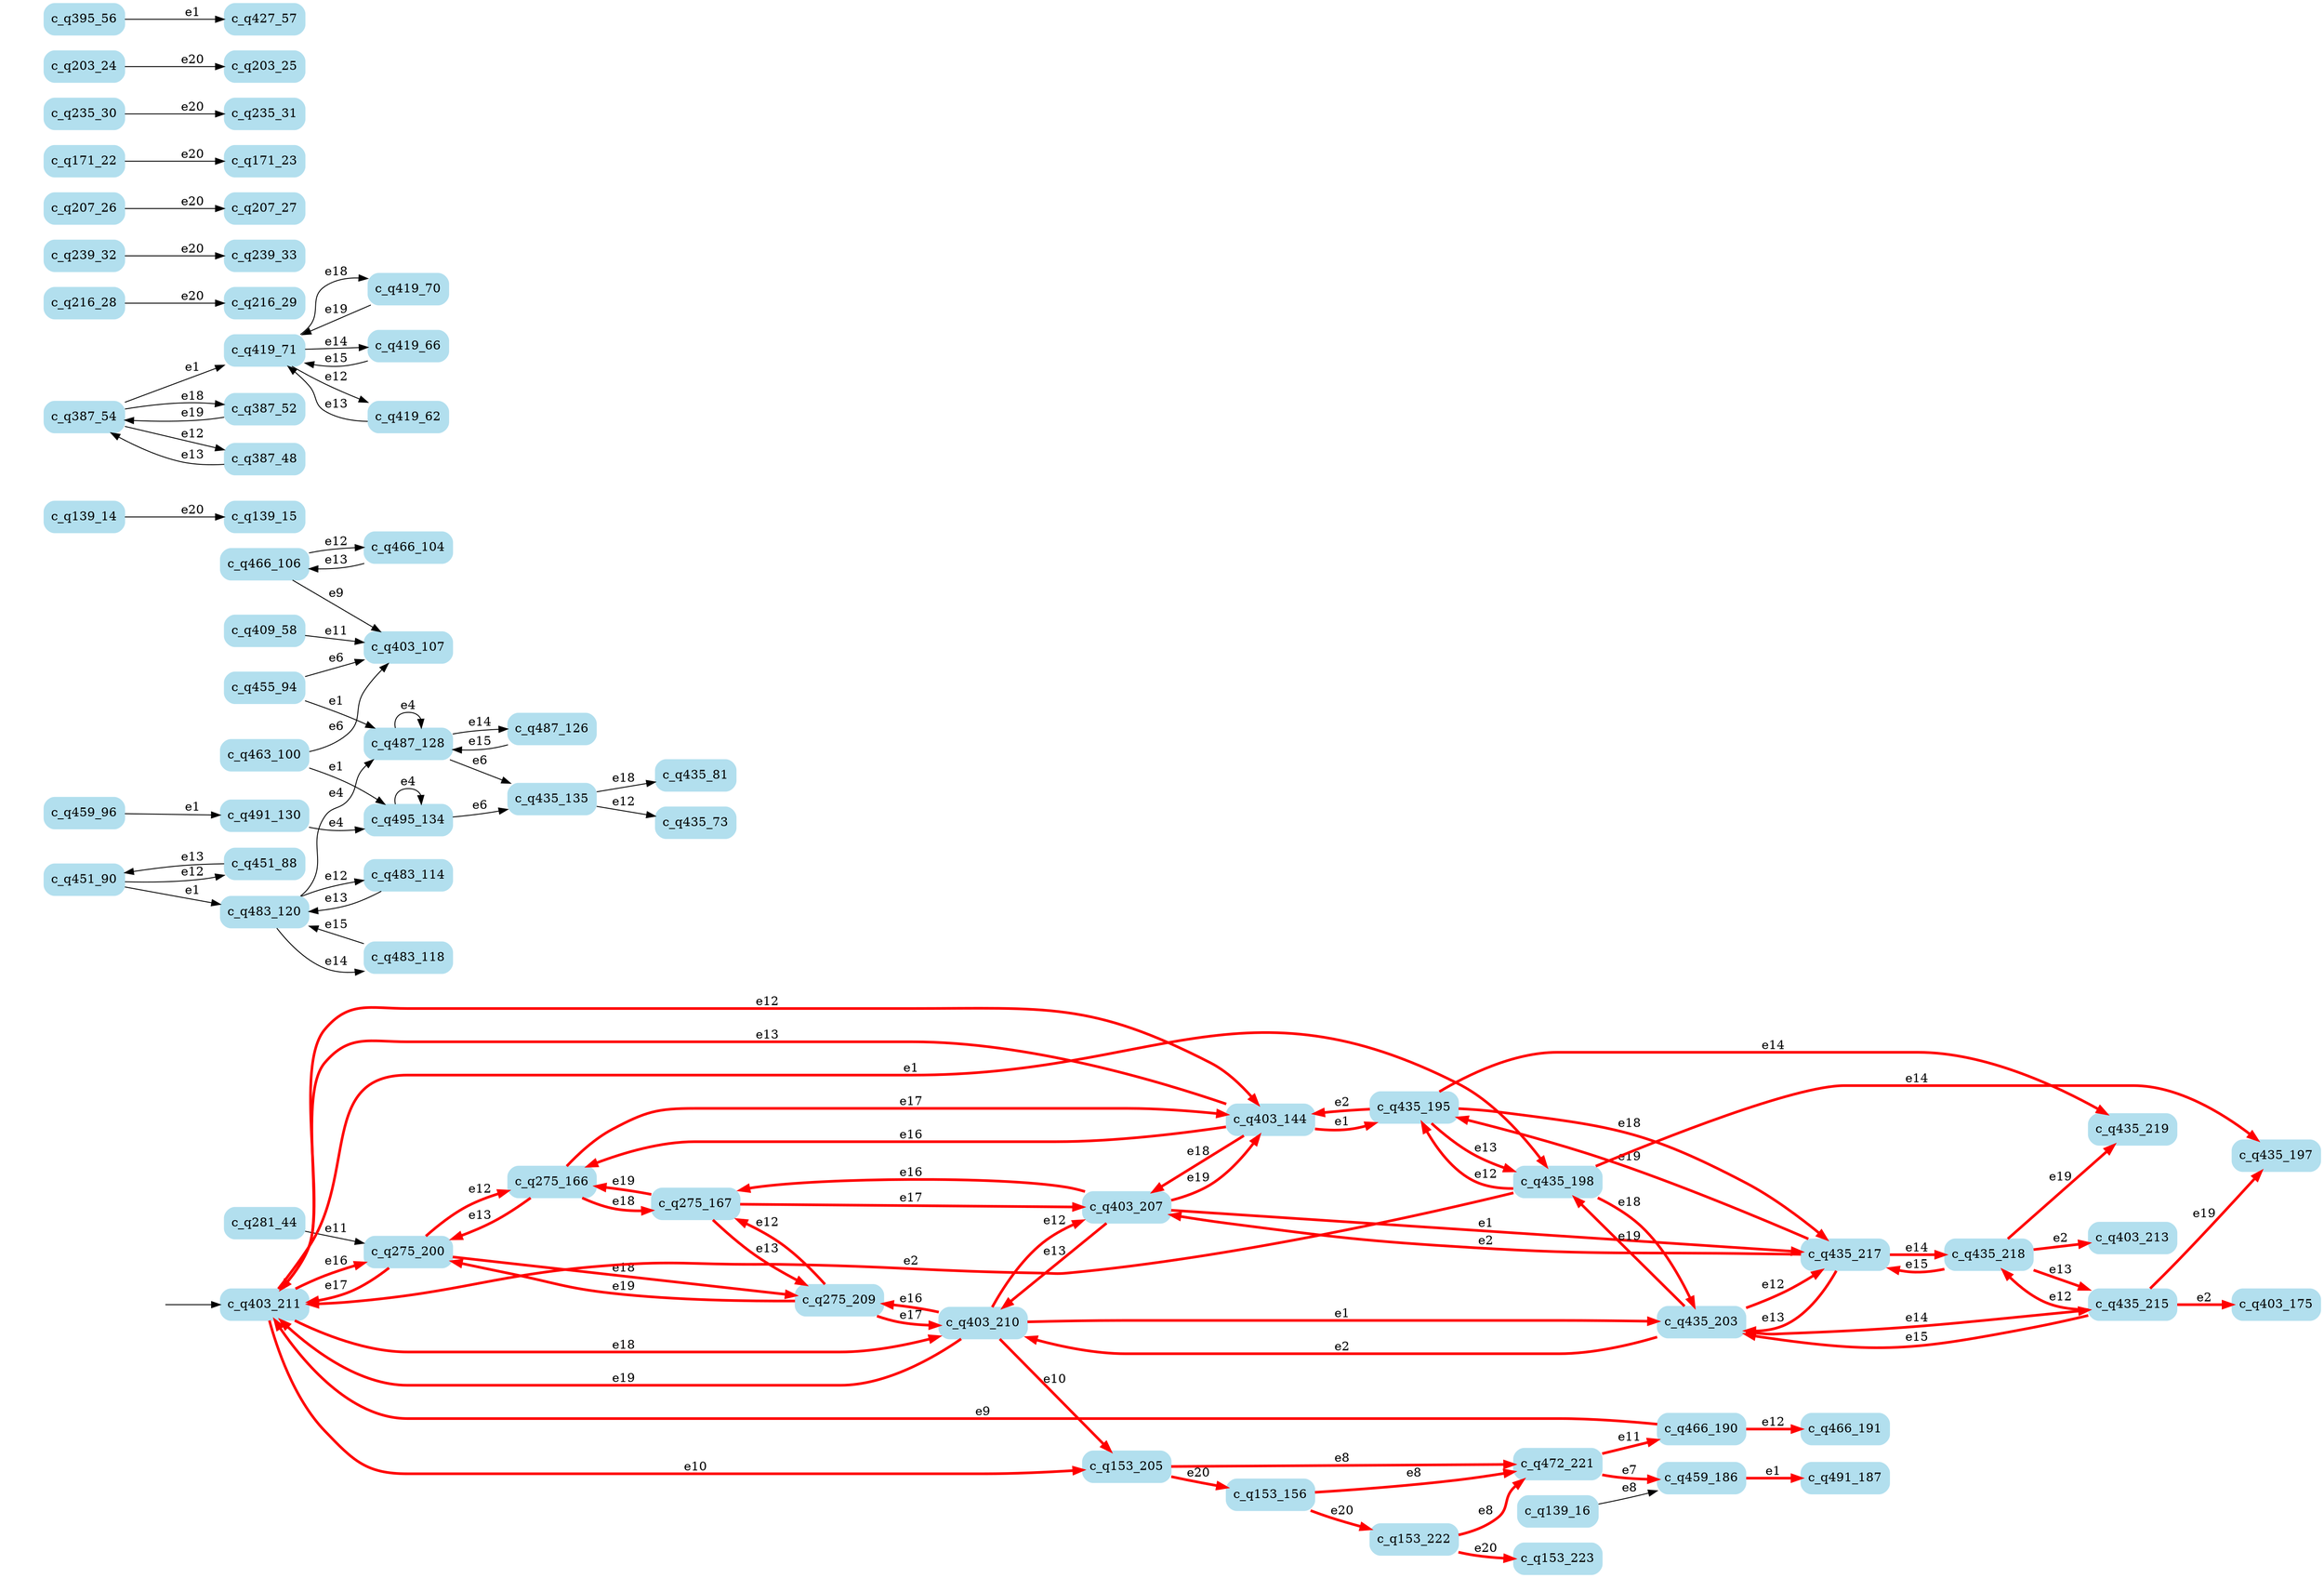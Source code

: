 digraph G {

	rankdir = LR;

	start_c_q403_211[style=invisible];

	node[shape=box, style="rounded, filled", color=lightblue2];

	c_q153_205[label="c_q153_205"];
	c_q455_94[label="c_q455_94"];
	c_q275_200[label="c_q275_200"];
	c_q139_14[label="c_q139_14"];
	c_q403_144[label="c_q403_144"];
	c_q387_54[label="c_q387_54"];
	c_q435_219[label="c_q435_219"];
	c_q466_191[label="c_q466_191"];
	c_q216_28[label="c_q216_28"];
	c_q435_217[label="c_q435_217"];
	c_q459_96[label="c_q459_96"];
	c_q451_88[label="c_q451_88"];
	c_q239_32[label="c_q239_32"];
	c_q207_27[label="c_q207_27"];
	c_q466_104[label="c_q466_104"];
	c_q435_81[label="c_q435_81"];
	c_q435_198[label="c_q435_198"];
	c_q419_71[label="c_q419_71"];
	c_q483_120[label="c_q483_120"];
	c_q403_213[label="c_q403_213"];
	c_q472_221[label="c_q472_221"];
	c_q466_190[label="c_q466_190"];
	c_q171_23[label="c_q171_23"];
	c_q207_26[label="c_q207_26"];
	c_q235_31[label="c_q235_31"];
	c_q419_70[label="c_q419_70"];
	c_q275_166[label="c_q275_166"];
	c_q451_90[label="c_q451_90"];
	c_q435_215[label="c_q435_215"];
	c_q466_106[label="c_q466_106"];
	c_q281_44[label="c_q281_44"];
	c_q203_24[label="c_q203_24"];
	c_q387_52[label="c_q387_52"];
	c_q403_210[label="c_q403_210"];
	c_q153_222[label="c_q153_222"];
	c_q409_58[label="c_q409_58"];
	c_q139_15[label="c_q139_15"];
	c_q483_114[label="c_q483_114"];
	c_q435_195[label="c_q435_195"];
	c_q216_29[label="c_q216_29"];
	c_q403_107[label="c_q403_107"];
	c_q463_100[label="c_q463_100"];
	c_q395_56[label="c_q395_56"];
	c_q239_33[label="c_q239_33"];
	c_q153_156[label="c_q153_156"];
	c_q403_207[label="c_q403_207"];
	c_q419_66[label="c_q419_66"];
	c_q483_118[label="c_q483_118"];
	c_q435_135[label="c_q435_135"];
	c_q275_209[label="c_q275_209"];
	c_q487_126[label="c_q487_126"];
	c_q435_218[label="c_q435_218"];
	c_q427_57[label="c_q427_57"];
	c_q491_130[label="c_q491_130"];
	c_q139_16[label="c_q139_16"];
	c_q153_223[label="c_q153_223"];
	c_q435_197[label="c_q435_197"];
	c_q403_211[label="c_q403_211"];
	c_q435_73[label="c_q435_73"];
	c_q435_203[label="c_q435_203"];
	c_q491_187[label="c_q491_187"];
	c_q387_48[label="c_q387_48"];
	c_q171_22[label="c_q171_22"];
	c_q487_128[label="c_q487_128"];
	c_q419_62[label="c_q419_62"];
	c_q495_134[label="c_q495_134"];
	c_q459_186[label="c_q459_186"];
	c_q235_30[label="c_q235_30"];
	c_q403_175[label="c_q403_175"];
	c_q203_25[label="c_q203_25"];
	c_q275_167[label="c_q275_167"];

	start_c_q403_211 -> c_q403_211;
	c_q403_211 -> c_q403_144[label="e12", penwidth=3, color=red];
	c_q403_144 -> c_q403_211[label="e13", penwidth=3, color=red];
	c_q403_144 -> c_q403_207[label="e18", penwidth=3, color=red];
	c_q403_207 -> c_q403_144[label="e19", penwidth=3, color=red];
	c_q403_211 -> c_q153_205[label="e10", penwidth=3, color=red];
	c_q403_207 -> c_q275_167[label="e16", penwidth=3, color=red];
	c_q403_207 -> c_q435_217[label="e1", penwidth=3, color=red];
	c_q139_14 -> c_q139_15[label="e20"];
	c_q139_16 -> c_q459_186[label="e8"];
	c_q153_205 -> c_q153_156[label="e20", penwidth=3, color=red];
	c_q153_205 -> c_q472_221[label="e8", penwidth=3, color=red];
	c_q171_22 -> c_q171_23[label="e20"];
	c_q203_24 -> c_q203_25[label="e20"];
	c_q207_26 -> c_q207_27[label="e20"];
	c_q216_28 -> c_q216_29[label="e20"];
	c_q235_30 -> c_q235_31[label="e20"];
	c_q239_32 -> c_q239_33[label="e20"];
	c_q275_200 -> c_q275_166[label="e12", penwidth=3, color=red];
	c_q275_167 -> c_q275_209[label="e13", penwidth=3, color=red];
	c_q275_200 -> c_q275_209[label="e18", penwidth=3, color=red];
	c_q275_167 -> c_q275_166[label="e19", penwidth=3, color=red];
	c_q275_166 -> c_q403_144[label="e17", penwidth=3, color=red];
	c_q281_44 -> c_q275_200[label="e11"];
	c_q387_54 -> c_q387_48[label="e12"];
	c_q387_48 -> c_q387_54[label="e13"];
	c_q387_54 -> c_q387_52[label="e18"];
	c_q387_52 -> c_q387_54[label="e19"];
	c_q387_54 -> c_q419_71[label="e1"];
	c_q395_56 -> c_q427_57[label="e1"];
	c_q409_58 -> c_q403_107[label="e11"];
	c_q419_71 -> c_q419_62[label="e12"];
	c_q419_62 -> c_q419_71[label="e13"];
	c_q419_71 -> c_q419_66[label="e14"];
	c_q419_66 -> c_q419_71[label="e15"];
	c_q419_71 -> c_q419_70[label="e18"];
	c_q419_70 -> c_q419_71[label="e19"];
	c_q435_135 -> c_q435_73[label="e12"];
	c_q435_217 -> c_q435_203[label="e13", penwidth=3, color=red];
	c_q435_203 -> c_q435_215[label="e14", penwidth=3, color=red];
	c_q435_215 -> c_q435_203[label="e15", penwidth=3, color=red];
	c_q435_135 -> c_q435_81[label="e18"];
	c_q435_217 -> c_q435_195[label="e19", penwidth=3, color=red];
	c_q435_195 -> c_q403_144[label="e2", penwidth=3, color=red];
	c_q451_90 -> c_q451_88[label="e12"];
	c_q451_88 -> c_q451_90[label="e13"];
	c_q451_90 -> c_q483_120[label="e1"];
	c_q455_94 -> c_q403_107[label="e6"];
	c_q455_94 -> c_q487_128[label="e1"];
	c_q459_96 -> c_q491_130[label="e1"];
	c_q463_100 -> c_q403_107[label="e6"];
	c_q463_100 -> c_q495_134[label="e1"];
	c_q466_106 -> c_q466_104[label="e12"];
	c_q466_104 -> c_q466_106[label="e13"];
	c_q466_106 -> c_q403_107[label="e9"];
	c_q472_221 -> c_q459_186[label="e7", penwidth=3, color=red];
	c_q472_221 -> c_q466_190[label="e11", penwidth=3, color=red];
	c_q483_120 -> c_q483_114[label="e12"];
	c_q483_114 -> c_q483_120[label="e13"];
	c_q483_120 -> c_q483_118[label="e14"];
	c_q483_118 -> c_q483_120[label="e15"];
	c_q483_120 -> c_q487_128[label="e4"];
	c_q487_128 -> c_q487_128[label="e4"];
	c_q487_128 -> c_q487_126[label="e14"];
	c_q487_126 -> c_q487_128[label="e15"];
	c_q487_128 -> c_q435_135[label="e6"];
	c_q491_130 -> c_q495_134[label="e4"];
	c_q495_134 -> c_q495_134[label="e4"];
	c_q495_134 -> c_q435_135[label="e6"];
	c_q403_211 -> c_q435_198[label="e1", penwidth=3, color=red];
	c_q403_211 -> c_q275_200[label="e16", penwidth=3, color=red];
	c_q403_211 -> c_q403_210[label="e18", penwidth=3, color=red];
	c_q403_144 -> c_q435_195[label="e1", penwidth=3, color=red];
	c_q403_144 -> c_q275_166[label="e16", penwidth=3, color=red];
	c_q403_207 -> c_q403_210[label="e13", penwidth=3, color=red];
	c_q275_167 -> c_q403_207[label="e17", penwidth=3, color=red];
	c_q435_217 -> c_q403_207[label="e2", penwidth=3, color=red];
	c_q435_217 -> c_q435_218[label="e14", penwidth=3, color=red];
	c_q153_156 -> c_q472_221[label="e8", penwidth=3, color=red];
	c_q153_156 -> c_q153_222[label="e20", penwidth=3, color=red];
	c_q275_209 -> c_q275_167[label="e12", penwidth=3, color=red];
	c_q275_209 -> c_q403_210[label="e17", penwidth=3, color=red];
	c_q275_209 -> c_q275_200[label="e19", penwidth=3, color=red];
	c_q275_166 -> c_q275_200[label="e13", penwidth=3, color=red];
	c_q275_166 -> c_q275_167[label="e18", penwidth=3, color=red];
	c_q435_203 -> c_q403_210[label="e2", penwidth=3, color=red];
	c_q435_203 -> c_q435_217[label="e12", penwidth=3, color=red];
	c_q435_203 -> c_q435_198[label="e19", penwidth=3, color=red];
	c_q435_215 -> c_q403_175[label="e2", penwidth=3, color=red];
	c_q435_215 -> c_q435_218[label="e12", penwidth=3, color=red];
	c_q435_215 -> c_q435_197[label="e19", penwidth=3, color=red];
	c_q435_195 -> c_q435_198[label="e13", penwidth=3, color=red];
	c_q435_195 -> c_q435_219[label="e14", penwidth=3, color=red];
	c_q435_195 -> c_q435_217[label="e18", penwidth=3, color=red];
	c_q459_186 -> c_q491_187[label="e1", penwidth=3, color=red];
	c_q466_190 -> c_q403_211[label="e9", penwidth=3, color=red];
	c_q466_190 -> c_q466_191[label="e12", penwidth=3, color=red];
	c_q435_198 -> c_q403_211[label="e2", penwidth=3, color=red];
	c_q435_198 -> c_q435_195[label="e12", penwidth=3, color=red];
	c_q435_198 -> c_q435_197[label="e14", penwidth=3, color=red];
	c_q435_198 -> c_q435_203[label="e18", penwidth=3, color=red];
	c_q275_200 -> c_q403_211[label="e17", penwidth=3, color=red];
	c_q403_210 -> c_q435_203[label="e1", penwidth=3, color=red];
	c_q403_210 -> c_q153_205[label="e10", penwidth=3, color=red];
	c_q403_210 -> c_q403_207[label="e12", penwidth=3, color=red];
	c_q403_210 -> c_q275_209[label="e16", penwidth=3, color=red];
	c_q403_210 -> c_q403_211[label="e19", penwidth=3, color=red];
	c_q435_218 -> c_q403_213[label="e2", penwidth=3, color=red];
	c_q435_218 -> c_q435_215[label="e13", penwidth=3, color=red];
	c_q435_218 -> c_q435_217[label="e15", penwidth=3, color=red];
	c_q435_218 -> c_q435_219[label="e19", penwidth=3, color=red];
	c_q153_222 -> c_q472_221[label="e8", penwidth=3, color=red];
	c_q153_222 -> c_q153_223[label="e20", penwidth=3, color=red];

}